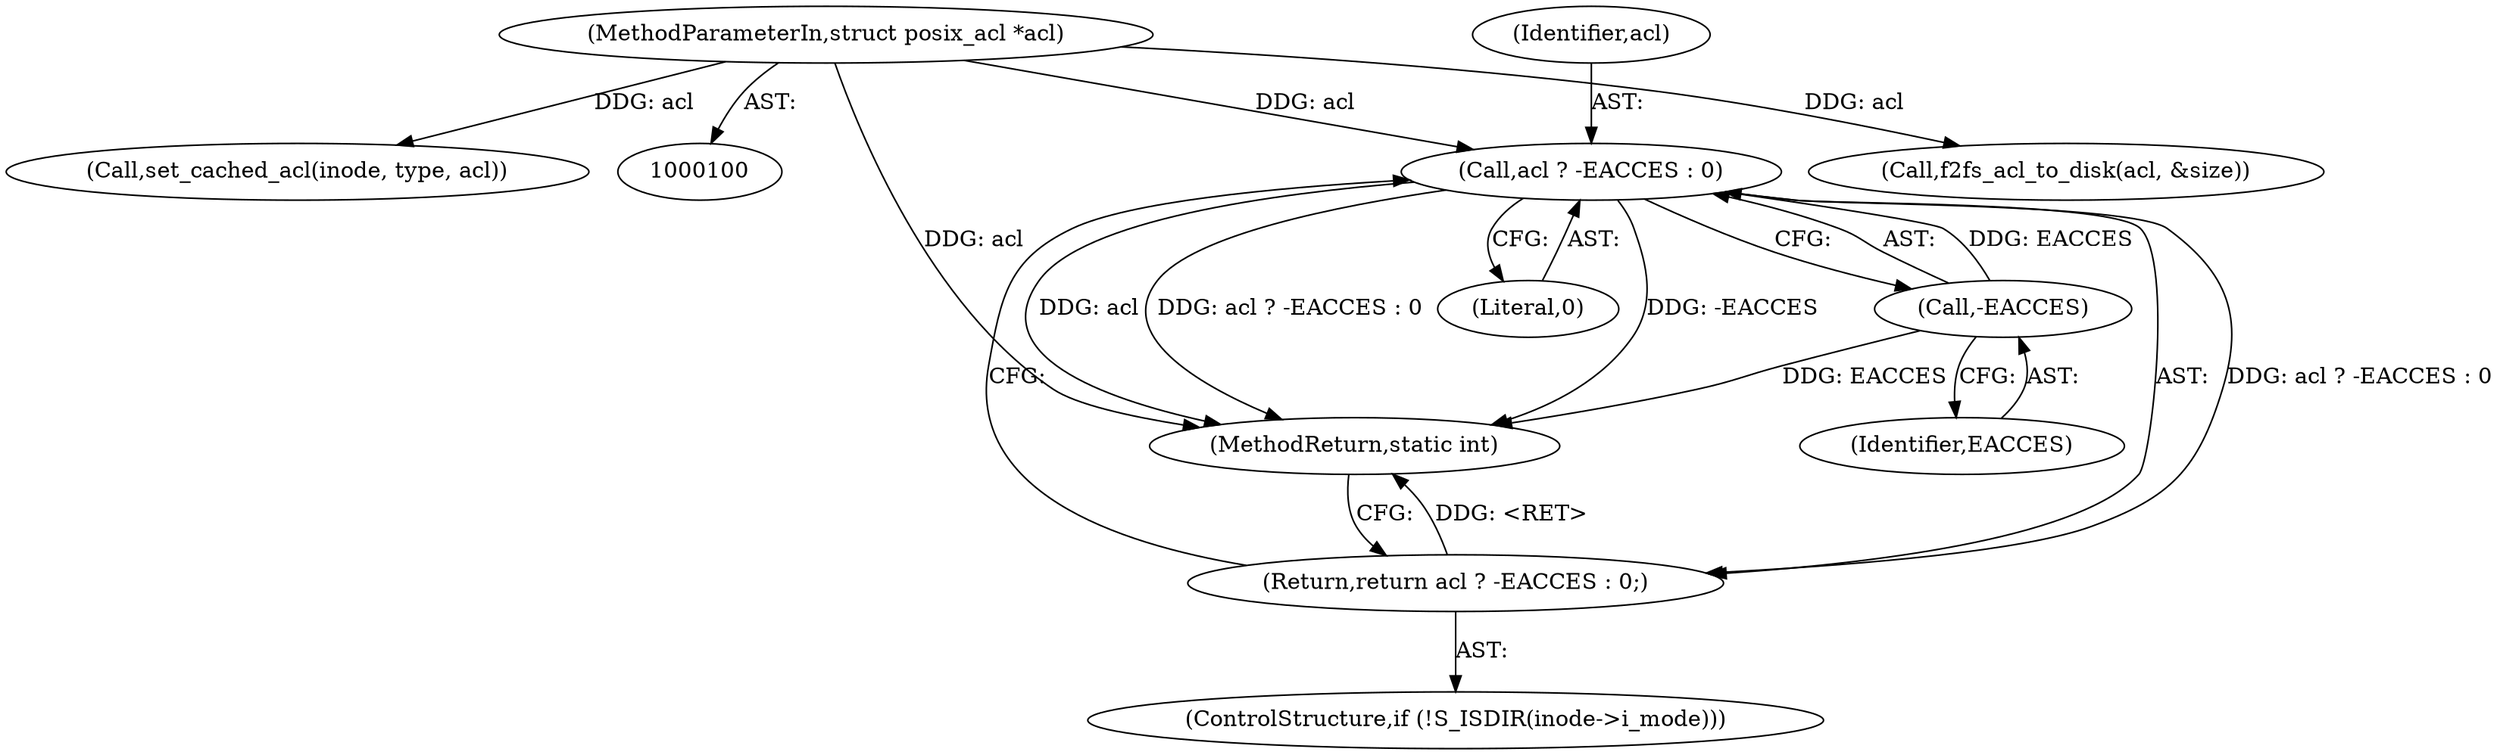 digraph "0_linux_073931017b49d9458aa351605b43a7e34598caef_4@pointer" {
"1000157" [label="(Call,acl ? -EACCES : 0)"];
"1000103" [label="(MethodParameterIn,struct posix_acl *acl)"];
"1000159" [label="(Call,-EACCES)"];
"1000156" [label="(Return,return acl ? -EACCES : 0;)"];
"1000161" [label="(Literal,0)"];
"1000150" [label="(ControlStructure,if (!S_ISDIR(inode->i_mode)))"];
"1000172" [label="(Call,f2fs_acl_to_disk(acl, &size))"];
"1000212" [label="(MethodReturn,static int)"];
"1000157" [label="(Call,acl ? -EACCES : 0)"];
"1000103" [label="(MethodParameterIn,struct posix_acl *acl)"];
"1000160" [label="(Identifier,EACCES)"];
"1000203" [label="(Call,set_cached_acl(inode, type, acl))"];
"1000156" [label="(Return,return acl ? -EACCES : 0;)"];
"1000158" [label="(Identifier,acl)"];
"1000159" [label="(Call,-EACCES)"];
"1000157" -> "1000156"  [label="AST: "];
"1000157" -> "1000159"  [label="CFG: "];
"1000157" -> "1000161"  [label="CFG: "];
"1000158" -> "1000157"  [label="AST: "];
"1000159" -> "1000157"  [label="AST: "];
"1000161" -> "1000157"  [label="AST: "];
"1000156" -> "1000157"  [label="CFG: "];
"1000157" -> "1000212"  [label="DDG: acl ? -EACCES : 0"];
"1000157" -> "1000212"  [label="DDG: -EACCES"];
"1000157" -> "1000212"  [label="DDG: acl"];
"1000157" -> "1000156"  [label="DDG: acl ? -EACCES : 0"];
"1000103" -> "1000157"  [label="DDG: acl"];
"1000159" -> "1000157"  [label="DDG: EACCES"];
"1000103" -> "1000100"  [label="AST: "];
"1000103" -> "1000212"  [label="DDG: acl"];
"1000103" -> "1000172"  [label="DDG: acl"];
"1000103" -> "1000203"  [label="DDG: acl"];
"1000159" -> "1000160"  [label="CFG: "];
"1000160" -> "1000159"  [label="AST: "];
"1000159" -> "1000212"  [label="DDG: EACCES"];
"1000156" -> "1000150"  [label="AST: "];
"1000212" -> "1000156"  [label="CFG: "];
"1000156" -> "1000212"  [label="DDG: <RET>"];
}
